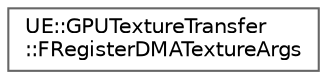 digraph "Graphical Class Hierarchy"
{
 // INTERACTIVE_SVG=YES
 // LATEX_PDF_SIZE
  bgcolor="transparent";
  edge [fontname=Helvetica,fontsize=10,labelfontname=Helvetica,labelfontsize=10];
  node [fontname=Helvetica,fontsize=10,shape=box,height=0.2,width=0.4];
  rankdir="LR";
  Node0 [id="Node000000",label="UE::GPUTextureTransfer\l::FRegisterDMATextureArgs",height=0.2,width=0.4,color="grey40", fillcolor="white", style="filled",URL="$d7/ddd/structUE_1_1GPUTextureTransfer_1_1FRegisterDMATextureArgs.html",tooltip=" "];
}
